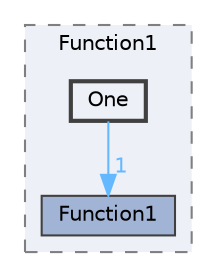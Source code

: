 digraph "src/OpenFOAM/primitives/functions/Function1/One"
{
 // LATEX_PDF_SIZE
  bgcolor="transparent";
  edge [fontname=Helvetica,fontsize=10,labelfontname=Helvetica,labelfontsize=10];
  node [fontname=Helvetica,fontsize=10,shape=box,height=0.2,width=0.4];
  compound=true
  subgraph clusterdir_bf4f273fcff898a8e57532425217d669 {
    graph [ bgcolor="#edf0f7", pencolor="grey50", label="Function1", fontname=Helvetica,fontsize=10 style="filled,dashed", URL="dir_bf4f273fcff898a8e57532425217d669.html",tooltip=""]
  dir_c0adf992fe16fe46b123b20bd86c3f11 [label="Function1", fillcolor="#a2b4d6", color="grey25", style="filled", URL="dir_c0adf992fe16fe46b123b20bd86c3f11.html",tooltip=""];
  dir_9262908745e0a42cb84733b64c6af895 [label="One", fillcolor="#edf0f7", color="grey25", style="filled,bold", URL="dir_9262908745e0a42cb84733b64c6af895.html",tooltip=""];
  }
  dir_9262908745e0a42cb84733b64c6af895->dir_c0adf992fe16fe46b123b20bd86c3f11 [headlabel="1", labeldistance=1.5 headhref="dir_002688_001508.html" href="dir_002688_001508.html" color="steelblue1" fontcolor="steelblue1"];
}
